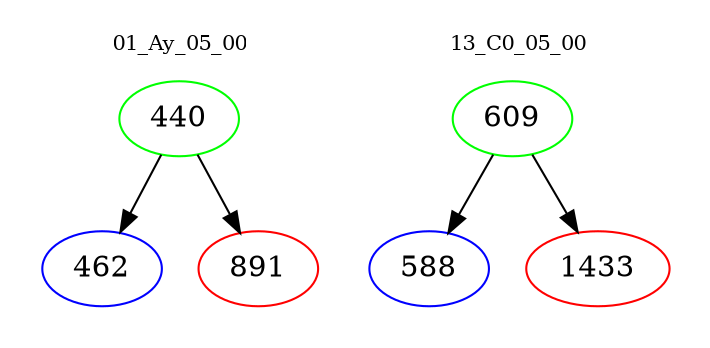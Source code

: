 digraph{
subgraph cluster_0 {
color = white
label = "01_Ay_05_00";
fontsize=10;
T0_440 [label="440", color="green"]
T0_440 -> T0_462 [color="black"]
T0_462 [label="462", color="blue"]
T0_440 -> T0_891 [color="black"]
T0_891 [label="891", color="red"]
}
subgraph cluster_1 {
color = white
label = "13_C0_05_00";
fontsize=10;
T1_609 [label="609", color="green"]
T1_609 -> T1_588 [color="black"]
T1_588 [label="588", color="blue"]
T1_609 -> T1_1433 [color="black"]
T1_1433 [label="1433", color="red"]
}
}
